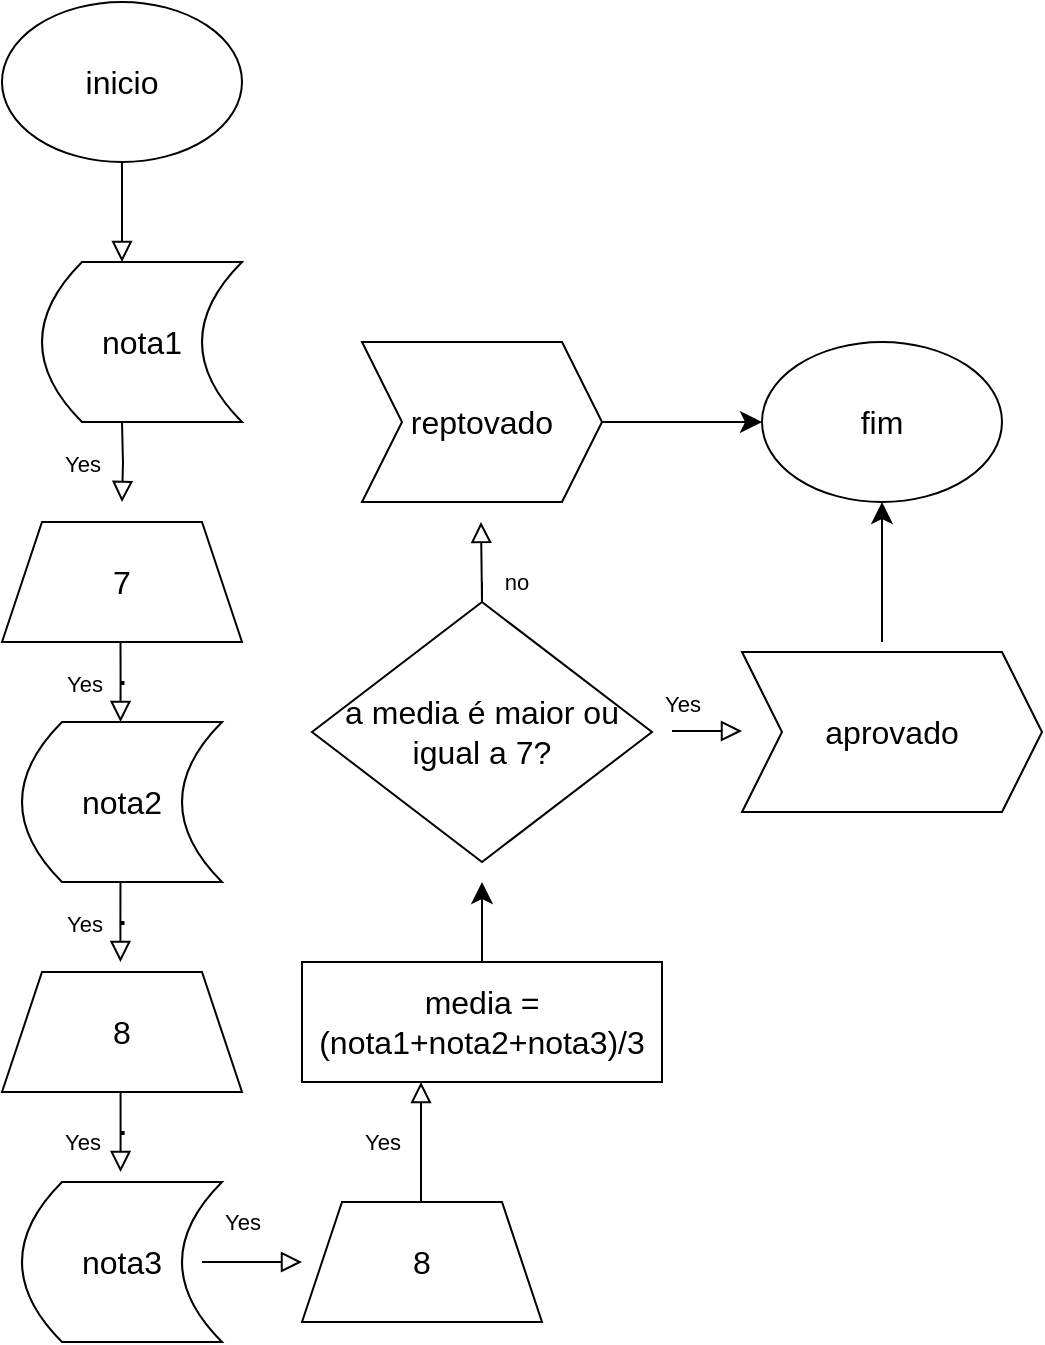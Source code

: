 <mxfile version="21.3.3" type="github">
  <diagram id="C5RBs43oDa-KdzZeNtuy" name="Page-1">
    <mxGraphModel dx="880" dy="553" grid="1" gridSize="10" guides="1" tooltips="1" connect="1" arrows="1" fold="1" page="1" pageScale="1" pageWidth="827" pageHeight="1169" math="0" shadow="0">
      <root>
        <mxCell id="WIyWlLk6GJQsqaUBKTNV-0" />
        <mxCell id="WIyWlLk6GJQsqaUBKTNV-1" parent="WIyWlLk6GJQsqaUBKTNV-0" />
        <mxCell id="WIyWlLk6GJQsqaUBKTNV-2" value="" style="rounded=0;html=1;jettySize=auto;orthogonalLoop=1;fontSize=11;endArrow=block;endFill=0;endSize=8;strokeWidth=1;shadow=0;labelBackgroundColor=none;edgeStyle=orthogonalEdgeStyle;" parent="WIyWlLk6GJQsqaUBKTNV-1" edge="1">
          <mxGeometry relative="1" as="geometry">
            <mxPoint x="220" y="120" as="sourcePoint" />
            <mxPoint x="220" y="170" as="targetPoint" />
          </mxGeometry>
        </mxCell>
        <mxCell id="WIyWlLk6GJQsqaUBKTNV-4" value="Yes" style="rounded=0;html=1;jettySize=auto;orthogonalLoop=1;fontSize=11;endArrow=block;endFill=0;endSize=8;strokeWidth=1;shadow=0;labelBackgroundColor=none;edgeStyle=orthogonalEdgeStyle;" parent="WIyWlLk6GJQsqaUBKTNV-1" edge="1">
          <mxGeometry x="0.119" y="-20" relative="1" as="geometry">
            <mxPoint as="offset" />
            <mxPoint x="220" y="250" as="sourcePoint" />
            <mxPoint x="220" y="290" as="targetPoint" />
          </mxGeometry>
        </mxCell>
        <mxCell id="b9cPC7EUV2vmU0AFtexP-0" value="&lt;font style=&quot;vertical-align: inherit;&quot;&gt;&lt;font style=&quot;vertical-align: inherit;&quot;&gt;inicio&lt;/font&gt;&lt;/font&gt;" style="ellipse;whiteSpace=wrap;html=1;fontSize=16;" vertex="1" parent="WIyWlLk6GJQsqaUBKTNV-1">
          <mxGeometry x="160" y="40" width="120" height="80" as="geometry" />
        </mxCell>
        <mxCell id="b9cPC7EUV2vmU0AFtexP-2" value="&lt;font style=&quot;vertical-align: inherit;&quot;&gt;&lt;font style=&quot;vertical-align: inherit;&quot;&gt;nota1&lt;br&gt;&lt;/font&gt;&lt;/font&gt;" style="shape=dataStorage;whiteSpace=wrap;html=1;fixedSize=1;fontSize=16;" vertex="1" parent="WIyWlLk6GJQsqaUBKTNV-1">
          <mxGeometry x="180" y="170" width="100" height="80" as="geometry" />
        </mxCell>
        <mxCell id="b9cPC7EUV2vmU0AFtexP-3" value="&lt;font style=&quot;vertical-align: inherit;&quot;&gt;&lt;font style=&quot;vertical-align: inherit;&quot;&gt;7&lt;/font&gt;&lt;/font&gt;" style="shape=trapezoid;perimeter=trapezoidPerimeter;whiteSpace=wrap;html=1;fixedSize=1;fontSize=16;" vertex="1" parent="WIyWlLk6GJQsqaUBKTNV-1">
          <mxGeometry x="160" y="300" width="120" height="60" as="geometry" />
        </mxCell>
        <mxCell id="b9cPC7EUV2vmU0AFtexP-5" value="Yes" style="rounded=0;html=1;jettySize=auto;orthogonalLoop=1;fontSize=11;endArrow=block;endFill=0;endSize=8;strokeWidth=1;shadow=0;labelBackgroundColor=none;edgeStyle=orthogonalEdgeStyle;" edge="1" parent="WIyWlLk6GJQsqaUBKTNV-1">
          <mxGeometry y="20" relative="1" as="geometry">
            <mxPoint as="offset" />
            <mxPoint x="219.25" y="360" as="sourcePoint" />
            <mxPoint x="219.25" y="400" as="targetPoint" />
            <Array as="points">
              <mxPoint x="219.75" y="381" />
              <mxPoint x="220.75" y="381" />
              <mxPoint x="220.75" y="380" />
              <mxPoint x="219.75" y="380" />
            </Array>
          </mxGeometry>
        </mxCell>
        <mxCell id="b9cPC7EUV2vmU0AFtexP-7" value="&lt;font style=&quot;vertical-align: inherit;&quot;&gt;&lt;font style=&quot;vertical-align: inherit;&quot;&gt;nota2&lt;br&gt;&lt;/font&gt;&lt;/font&gt;" style="shape=dataStorage;whiteSpace=wrap;html=1;fixedSize=1;fontSize=16;" vertex="1" parent="WIyWlLk6GJQsqaUBKTNV-1">
          <mxGeometry x="170" y="400" width="100" height="80" as="geometry" />
        </mxCell>
        <mxCell id="b9cPC7EUV2vmU0AFtexP-8" value="Yes" style="rounded=0;html=1;jettySize=auto;orthogonalLoop=1;fontSize=11;endArrow=block;endFill=0;endSize=8;strokeWidth=1;shadow=0;labelBackgroundColor=none;edgeStyle=orthogonalEdgeStyle;" edge="1" parent="WIyWlLk6GJQsqaUBKTNV-1">
          <mxGeometry y="20" relative="1" as="geometry">
            <mxPoint as="offset" />
            <mxPoint x="219.23" y="480" as="sourcePoint" />
            <mxPoint x="219.23" y="520" as="targetPoint" />
            <Array as="points">
              <mxPoint x="219.73" y="501" />
              <mxPoint x="220.73" y="501" />
              <mxPoint x="220.73" y="500" />
              <mxPoint x="219.73" y="500" />
            </Array>
          </mxGeometry>
        </mxCell>
        <mxCell id="b9cPC7EUV2vmU0AFtexP-9" value="&lt;font style=&quot;vertical-align: inherit;&quot;&gt;&lt;font style=&quot;vertical-align: inherit;&quot;&gt;8&lt;/font&gt;&lt;/font&gt;" style="shape=trapezoid;perimeter=trapezoidPerimeter;whiteSpace=wrap;html=1;fixedSize=1;fontSize=16;" vertex="1" parent="WIyWlLk6GJQsqaUBKTNV-1">
          <mxGeometry x="160" y="525" width="120" height="60" as="geometry" />
        </mxCell>
        <mxCell id="b9cPC7EUV2vmU0AFtexP-11" value="Yes" style="rounded=0;html=1;jettySize=auto;orthogonalLoop=1;fontSize=11;endArrow=block;endFill=0;endSize=8;strokeWidth=1;shadow=0;labelBackgroundColor=none;edgeStyle=orthogonalEdgeStyle;" edge="1" parent="WIyWlLk6GJQsqaUBKTNV-1">
          <mxGeometry x="0.334" y="-19" relative="1" as="geometry">
            <mxPoint as="offset" />
            <mxPoint x="219.28" y="585" as="sourcePoint" />
            <mxPoint x="219.28" y="625" as="targetPoint" />
            <Array as="points">
              <mxPoint x="219.78" y="606" />
              <mxPoint x="220.78" y="606" />
              <mxPoint x="220.78" y="605" />
              <mxPoint x="219.78" y="605" />
            </Array>
          </mxGeometry>
        </mxCell>
        <mxCell id="b9cPC7EUV2vmU0AFtexP-12" value="&lt;font style=&quot;vertical-align: inherit;&quot;&gt;&lt;font style=&quot;vertical-align: inherit;&quot;&gt;nota3&lt;br&gt;&lt;/font&gt;&lt;/font&gt;" style="shape=dataStorage;whiteSpace=wrap;html=1;fixedSize=1;fontSize=16;" vertex="1" parent="WIyWlLk6GJQsqaUBKTNV-1">
          <mxGeometry x="170" y="630" width="100" height="80" as="geometry" />
        </mxCell>
        <mxCell id="b9cPC7EUV2vmU0AFtexP-18" value="Yes" style="rounded=0;html=1;jettySize=auto;orthogonalLoop=1;fontSize=11;endArrow=block;endFill=0;endSize=8;strokeWidth=1;shadow=0;labelBackgroundColor=none;edgeStyle=orthogonalEdgeStyle;exitX=1;exitY=0.5;exitDx=0;exitDy=0;" edge="1" parent="WIyWlLk6GJQsqaUBKTNV-1" source="b9cPC7EUV2vmU0AFtexP-12">
          <mxGeometry y="20" relative="1" as="geometry">
            <mxPoint as="offset" />
            <mxPoint x="280" y="660" as="sourcePoint" />
            <mxPoint x="310" y="670" as="targetPoint" />
            <Array as="points">
              <mxPoint x="260" y="670" />
              <mxPoint x="260" y="670" />
            </Array>
          </mxGeometry>
        </mxCell>
        <mxCell id="b9cPC7EUV2vmU0AFtexP-19" value="&lt;font style=&quot;vertical-align: inherit;&quot;&gt;&lt;font style=&quot;vertical-align: inherit;&quot;&gt;8&lt;/font&gt;&lt;/font&gt;" style="shape=trapezoid;perimeter=trapezoidPerimeter;whiteSpace=wrap;html=1;fixedSize=1;fontSize=16;" vertex="1" parent="WIyWlLk6GJQsqaUBKTNV-1">
          <mxGeometry x="310" y="640" width="120" height="60" as="geometry" />
        </mxCell>
        <mxCell id="b9cPC7EUV2vmU0AFtexP-24" value="Yes" style="rounded=0;html=1;jettySize=auto;orthogonalLoop=1;fontSize=11;endArrow=block;endFill=0;endSize=8;strokeWidth=1;shadow=0;labelBackgroundColor=none;edgeStyle=orthogonalEdgeStyle;" edge="1" parent="WIyWlLk6GJQsqaUBKTNV-1">
          <mxGeometry y="20" relative="1" as="geometry">
            <mxPoint as="offset" />
            <mxPoint x="369.5" y="640" as="sourcePoint" />
            <mxPoint x="370" y="580" as="targetPoint" />
            <Array as="points">
              <mxPoint x="369.5" y="620" />
              <mxPoint x="369.5" y="580" />
              <mxPoint x="389.5" y="580" />
            </Array>
          </mxGeometry>
        </mxCell>
        <mxCell id="b9cPC7EUV2vmU0AFtexP-42" style="edgeStyle=none;curved=1;rounded=0;orthogonalLoop=1;jettySize=auto;html=1;fontSize=12;startSize=8;endSize=8;" edge="1" parent="WIyWlLk6GJQsqaUBKTNV-1" source="b9cPC7EUV2vmU0AFtexP-25">
          <mxGeometry relative="1" as="geometry">
            <mxPoint x="400" y="480" as="targetPoint" />
          </mxGeometry>
        </mxCell>
        <mxCell id="b9cPC7EUV2vmU0AFtexP-25" value="&lt;font style=&quot;vertical-align: inherit;&quot;&gt;&lt;font style=&quot;vertical-align: inherit;&quot;&gt;media =(nota1+nota2+nota3)/3&lt;/font&gt;&lt;/font&gt;" style="rounded=0;whiteSpace=wrap;html=1;fontSize=16;" vertex="1" parent="WIyWlLk6GJQsqaUBKTNV-1">
          <mxGeometry x="310" y="520" width="180" height="60" as="geometry" />
        </mxCell>
        <mxCell id="b9cPC7EUV2vmU0AFtexP-28" value="a media é maior ou igual a 7?" style="rhombus;whiteSpace=wrap;html=1;fontSize=16;" vertex="1" parent="WIyWlLk6GJQsqaUBKTNV-1">
          <mxGeometry x="315" y="340" width="170" height="130" as="geometry" />
        </mxCell>
        <mxCell id="b9cPC7EUV2vmU0AFtexP-43" style="edgeStyle=none;curved=1;rounded=0;orthogonalLoop=1;jettySize=auto;html=1;exitX=1;exitY=0.5;exitDx=0;exitDy=0;fontSize=12;startSize=8;endSize=8;" edge="1" parent="WIyWlLk6GJQsqaUBKTNV-1" source="b9cPC7EUV2vmU0AFtexP-32">
          <mxGeometry relative="1" as="geometry">
            <mxPoint x="540" y="250" as="targetPoint" />
          </mxGeometry>
        </mxCell>
        <mxCell id="b9cPC7EUV2vmU0AFtexP-32" value="reptovado" style="shape=step;perimeter=stepPerimeter;whiteSpace=wrap;html=1;fixedSize=1;fontSize=16;" vertex="1" parent="WIyWlLk6GJQsqaUBKTNV-1">
          <mxGeometry x="340" y="210" width="120" height="80" as="geometry" />
        </mxCell>
        <mxCell id="b9cPC7EUV2vmU0AFtexP-44" style="edgeStyle=none;curved=1;rounded=0;orthogonalLoop=1;jettySize=auto;html=1;fontSize=12;startSize=8;endSize=8;" edge="1" parent="WIyWlLk6GJQsqaUBKTNV-1" target="b9cPC7EUV2vmU0AFtexP-45">
          <mxGeometry relative="1" as="geometry">
            <mxPoint x="590" y="300" as="targetPoint" />
            <mxPoint x="600" y="360" as="sourcePoint" />
          </mxGeometry>
        </mxCell>
        <mxCell id="b9cPC7EUV2vmU0AFtexP-33" value="aprovado" style="shape=step;perimeter=stepPerimeter;whiteSpace=wrap;html=1;fixedSize=1;fontSize=16;" vertex="1" parent="WIyWlLk6GJQsqaUBKTNV-1">
          <mxGeometry x="530" y="365" width="150" height="80" as="geometry" />
        </mxCell>
        <mxCell id="b9cPC7EUV2vmU0AFtexP-34" value="Yes" style="rounded=0;html=1;jettySize=auto;orthogonalLoop=1;fontSize=11;endArrow=block;endFill=0;endSize=8;strokeWidth=1;shadow=0;labelBackgroundColor=none;edgeStyle=orthogonalEdgeStyle;" edge="1" parent="WIyWlLk6GJQsqaUBKTNV-1">
          <mxGeometry x="-0.714" y="15" relative="1" as="geometry">
            <mxPoint y="1" as="offset" />
            <mxPoint x="495" y="404.5" as="sourcePoint" />
            <mxPoint x="530" y="404.5" as="targetPoint" />
          </mxGeometry>
        </mxCell>
        <mxCell id="b9cPC7EUV2vmU0AFtexP-38" value="no" style="rounded=0;html=1;jettySize=auto;orthogonalLoop=1;fontSize=11;endArrow=block;endFill=0;endSize=8;strokeWidth=1;shadow=0;labelBackgroundColor=none;edgeStyle=orthogonalEdgeStyle;" edge="1" parent="WIyWlLk6GJQsqaUBKTNV-1">
          <mxGeometry x="-1" y="17" relative="1" as="geometry">
            <mxPoint as="offset" />
            <mxPoint x="400" y="330" as="sourcePoint" />
            <mxPoint x="399.5" y="300" as="targetPoint" />
            <Array as="points">
              <mxPoint x="400" y="340" />
              <mxPoint x="400" y="340" />
            </Array>
          </mxGeometry>
        </mxCell>
        <mxCell id="b9cPC7EUV2vmU0AFtexP-39" style="edgeStyle=none;curved=1;rounded=0;orthogonalLoop=1;jettySize=auto;html=1;exitX=0.5;exitY=0;exitDx=0;exitDy=0;fontSize=12;startSize=8;endSize=8;" edge="1" parent="WIyWlLk6GJQsqaUBKTNV-1" source="b9cPC7EUV2vmU0AFtexP-28" target="b9cPC7EUV2vmU0AFtexP-28">
          <mxGeometry relative="1" as="geometry" />
        </mxCell>
        <mxCell id="b9cPC7EUV2vmU0AFtexP-45" value="fim" style="ellipse;whiteSpace=wrap;html=1;fontSize=16;" vertex="1" parent="WIyWlLk6GJQsqaUBKTNV-1">
          <mxGeometry x="540" y="210" width="120" height="80" as="geometry" />
        </mxCell>
      </root>
    </mxGraphModel>
  </diagram>
</mxfile>
